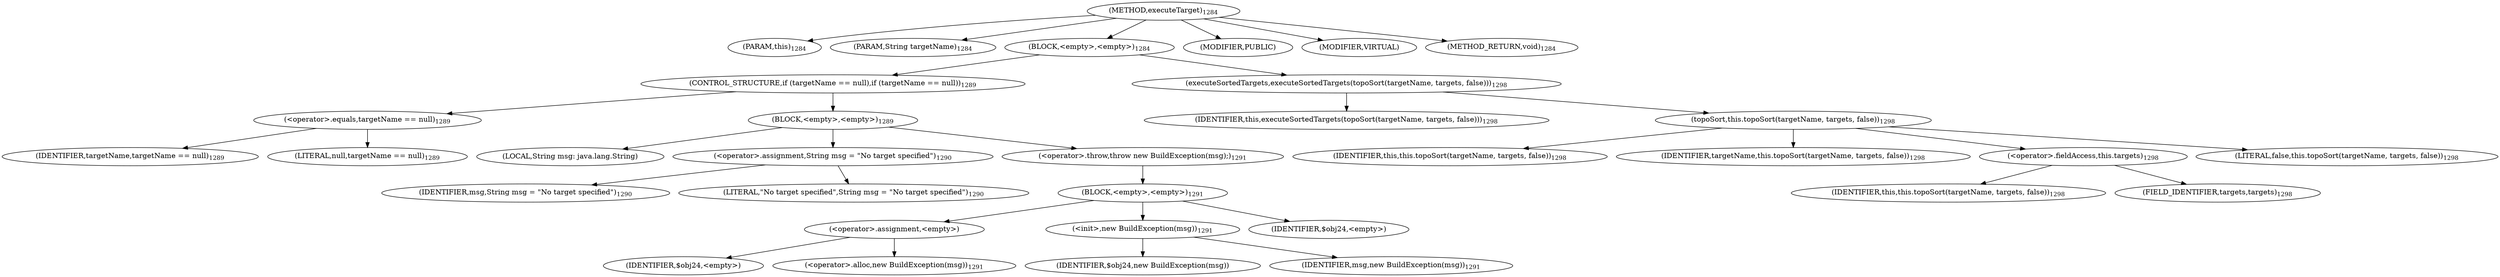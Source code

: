 digraph "executeTarget" {  
"2099" [label = <(METHOD,executeTarget)<SUB>1284</SUB>> ]
"157" [label = <(PARAM,this)<SUB>1284</SUB>> ]
"2100" [label = <(PARAM,String targetName)<SUB>1284</SUB>> ]
"2101" [label = <(BLOCK,&lt;empty&gt;,&lt;empty&gt;)<SUB>1284</SUB>> ]
"2102" [label = <(CONTROL_STRUCTURE,if (targetName == null),if (targetName == null))<SUB>1289</SUB>> ]
"2103" [label = <(&lt;operator&gt;.equals,targetName == null)<SUB>1289</SUB>> ]
"2104" [label = <(IDENTIFIER,targetName,targetName == null)<SUB>1289</SUB>> ]
"2105" [label = <(LITERAL,null,targetName == null)<SUB>1289</SUB>> ]
"2106" [label = <(BLOCK,&lt;empty&gt;,&lt;empty&gt;)<SUB>1289</SUB>> ]
"2107" [label = <(LOCAL,String msg: java.lang.String)> ]
"2108" [label = <(&lt;operator&gt;.assignment,String msg = &quot;No target specified&quot;)<SUB>1290</SUB>> ]
"2109" [label = <(IDENTIFIER,msg,String msg = &quot;No target specified&quot;)<SUB>1290</SUB>> ]
"2110" [label = <(LITERAL,&quot;No target specified&quot;,String msg = &quot;No target specified&quot;)<SUB>1290</SUB>> ]
"2111" [label = <(&lt;operator&gt;.throw,throw new BuildException(msg);)<SUB>1291</SUB>> ]
"2112" [label = <(BLOCK,&lt;empty&gt;,&lt;empty&gt;)<SUB>1291</SUB>> ]
"2113" [label = <(&lt;operator&gt;.assignment,&lt;empty&gt;)> ]
"2114" [label = <(IDENTIFIER,$obj24,&lt;empty&gt;)> ]
"2115" [label = <(&lt;operator&gt;.alloc,new BuildException(msg))<SUB>1291</SUB>> ]
"2116" [label = <(&lt;init&gt;,new BuildException(msg))<SUB>1291</SUB>> ]
"2117" [label = <(IDENTIFIER,$obj24,new BuildException(msg))> ]
"2118" [label = <(IDENTIFIER,msg,new BuildException(msg))<SUB>1291</SUB>> ]
"2119" [label = <(IDENTIFIER,$obj24,&lt;empty&gt;)> ]
"2120" [label = <(executeSortedTargets,executeSortedTargets(topoSort(targetName, targets, false)))<SUB>1298</SUB>> ]
"158" [label = <(IDENTIFIER,this,executeSortedTargets(topoSort(targetName, targets, false)))<SUB>1298</SUB>> ]
"2121" [label = <(topoSort,this.topoSort(targetName, targets, false))<SUB>1298</SUB>> ]
"156" [label = <(IDENTIFIER,this,this.topoSort(targetName, targets, false))<SUB>1298</SUB>> ]
"2122" [label = <(IDENTIFIER,targetName,this.topoSort(targetName, targets, false))<SUB>1298</SUB>> ]
"2123" [label = <(&lt;operator&gt;.fieldAccess,this.targets)<SUB>1298</SUB>> ]
"2124" [label = <(IDENTIFIER,this,this.topoSort(targetName, targets, false))<SUB>1298</SUB>> ]
"2125" [label = <(FIELD_IDENTIFIER,targets,targets)<SUB>1298</SUB>> ]
"2126" [label = <(LITERAL,false,this.topoSort(targetName, targets, false))<SUB>1298</SUB>> ]
"2127" [label = <(MODIFIER,PUBLIC)> ]
"2128" [label = <(MODIFIER,VIRTUAL)> ]
"2129" [label = <(METHOD_RETURN,void)<SUB>1284</SUB>> ]
  "2099" -> "157" 
  "2099" -> "2100" 
  "2099" -> "2101" 
  "2099" -> "2127" 
  "2099" -> "2128" 
  "2099" -> "2129" 
  "2101" -> "2102" 
  "2101" -> "2120" 
  "2102" -> "2103" 
  "2102" -> "2106" 
  "2103" -> "2104" 
  "2103" -> "2105" 
  "2106" -> "2107" 
  "2106" -> "2108" 
  "2106" -> "2111" 
  "2108" -> "2109" 
  "2108" -> "2110" 
  "2111" -> "2112" 
  "2112" -> "2113" 
  "2112" -> "2116" 
  "2112" -> "2119" 
  "2113" -> "2114" 
  "2113" -> "2115" 
  "2116" -> "2117" 
  "2116" -> "2118" 
  "2120" -> "158" 
  "2120" -> "2121" 
  "2121" -> "156" 
  "2121" -> "2122" 
  "2121" -> "2123" 
  "2121" -> "2126" 
  "2123" -> "2124" 
  "2123" -> "2125" 
}
